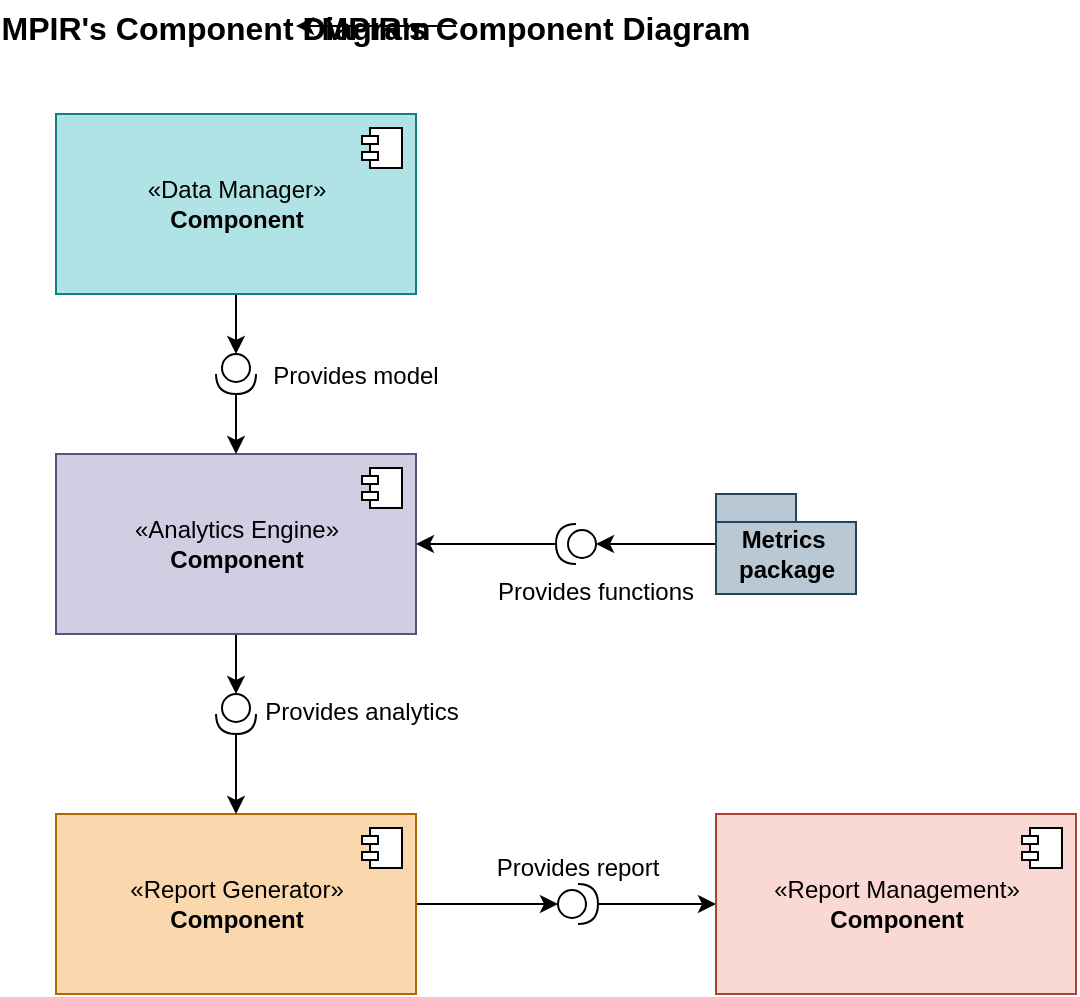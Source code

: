 <mxfile version="10.5.1" type="github"><diagram id="s8CuasdWftnU8fBlGj6R" name="Page-1"><mxGraphModel dx="918" dy="545" grid="1" gridSize="10" guides="1" tooltips="1" connect="1" arrows="1" fold="1" page="1" pageScale="1" pageWidth="827" pageHeight="1169" math="0" shadow="0"><root><mxCell id="0"/><mxCell id="1" parent="0"/><mxCell id="_A7j_k_zkKscURPdGGi4-32" value="" style="edgeStyle=orthogonalEdgeStyle;rounded=0;orthogonalLoop=1;jettySize=auto;html=1;entryX=0;entryY=0.5;entryDx=0;entryDy=0;entryPerimeter=0;" parent="1" source="_A7j_k_zkKscURPdGGi4-1" target="_A7j_k_zkKscURPdGGi4-9" edge="1"><mxGeometry relative="1" as="geometry"><mxPoint x="310" y="210" as="targetPoint"/></mxGeometry></mxCell><mxCell id="_A7j_k_zkKscURPdGGi4-1" value="«Data Manager»&lt;br&gt;&lt;b&gt;Component&lt;/b&gt;" style="html=1;fillColor=#b0e3e6;strokeColor=#0e8088;" parent="1" vertex="1"><mxGeometry x="220" y="100" width="180" height="90" as="geometry"/></mxCell><mxCell id="_A7j_k_zkKscURPdGGi4-2" value="" style="shape=component;jettyWidth=8;jettyHeight=4;" parent="_A7j_k_zkKscURPdGGi4-1" vertex="1"><mxGeometry x="1" width="20" height="20" relative="1" as="geometry"><mxPoint x="-27" y="7" as="offset"/></mxGeometry></mxCell><mxCell id="_A7j_k_zkKscURPdGGi4-30" value="«Data Manager»&lt;br&gt;&lt;b&gt;Component&lt;/b&gt;" style="html=1;" parent="1" vertex="1"><mxGeometry x="220" y="270" width="180" height="90" as="geometry"/></mxCell><mxCell id="_A7j_k_zkKscURPdGGi4-31" value="" style="shape=component;jettyWidth=8;jettyHeight=4;" parent="_A7j_k_zkKscURPdGGi4-30" vertex="1"><mxGeometry x="1" width="20" height="20" relative="1" as="geometry"><mxPoint x="-27" y="7" as="offset"/></mxGeometry></mxCell><mxCell id="_A7j_k_zkKscURPdGGi4-37" value="" style="edgeStyle=orthogonalEdgeStyle;rounded=0;orthogonalLoop=1;jettySize=auto;html=1;entryX=0;entryY=0.5;entryDx=0;entryDy=0;entryPerimeter=0;" parent="1" source="_A7j_k_zkKscURPdGGi4-3" target="_A7j_k_zkKscURPdGGi4-12" edge="1"><mxGeometry relative="1" as="geometry"/></mxCell><mxCell id="_A7j_k_zkKscURPdGGi4-3" value="«Analytics Engine»&lt;br&gt;&lt;b&gt;Component&lt;/b&gt;" style="html=1;fillColor=#d0cee2;strokeColor=#56517e;" parent="1" vertex="1"><mxGeometry x="220" y="270" width="180" height="90" as="geometry"/></mxCell><mxCell id="_A7j_k_zkKscURPdGGi4-4" value="" style="shape=component;jettyWidth=8;jettyHeight=4;" parent="_A7j_k_zkKscURPdGGi4-3" vertex="1"><mxGeometry x="1" width="20" height="20" relative="1" as="geometry"><mxPoint x="-27" y="7" as="offset"/></mxGeometry></mxCell><mxCell id="_A7j_k_zkKscURPdGGi4-38" value="" style="edgeStyle=orthogonalEdgeStyle;rounded=0;orthogonalLoop=1;jettySize=auto;html=1;" parent="1" source="_A7j_k_zkKscURPdGGi4-6" target="_A7j_k_zkKscURPdGGi4-20" edge="1"><mxGeometry relative="1" as="geometry"/></mxCell><mxCell id="_A7j_k_zkKscURPdGGi4-6" value="«Report Generator»&lt;br&gt;&lt;b&gt;Component&lt;/b&gt;" style="html=1;fillColor=#fad7ac;strokeColor=#b46504;" parent="1" vertex="1"><mxGeometry x="220" y="450" width="180" height="90" as="geometry"/></mxCell><mxCell id="_A7j_k_zkKscURPdGGi4-7" value="" style="shape=component;jettyWidth=8;jettyHeight=4;" parent="_A7j_k_zkKscURPdGGi4-6" vertex="1"><mxGeometry x="1" width="20" height="20" relative="1" as="geometry"><mxPoint x="-27" y="7" as="offset"/></mxGeometry></mxCell><mxCell id="_A7j_k_zkKscURPdGGi4-36" value="" style="edgeStyle=orthogonalEdgeStyle;rounded=0;orthogonalLoop=1;jettySize=auto;html=1;" parent="1" source="_A7j_k_zkKscURPdGGi4-8" target="_A7j_k_zkKscURPdGGi4-17" edge="1"><mxGeometry relative="1" as="geometry"/></mxCell><mxCell id="_A7j_k_zkKscURPdGGi4-8" value="Metrics&amp;nbsp;&lt;br&gt;package&lt;br&gt;" style="shape=folder;fontStyle=1;spacingTop=10;tabWidth=40;tabHeight=14;tabPosition=left;html=1;fillColor=#bac8d3;strokeColor=#23445d;" parent="1" vertex="1"><mxGeometry x="550" y="290" width="70" height="50" as="geometry"/></mxCell><mxCell id="_A7j_k_zkKscURPdGGi4-39" value="" style="edgeStyle=orthogonalEdgeStyle;rounded=0;orthogonalLoop=1;jettySize=auto;html=1;" parent="1" source="_A7j_k_zkKscURPdGGi4-9" target="_A7j_k_zkKscURPdGGi4-3" edge="1"><mxGeometry relative="1" as="geometry"/></mxCell><mxCell id="_A7j_k_zkKscURPdGGi4-9" value="" style="shape=providedRequiredInterface;html=1;verticalLabelPosition=bottom;rotation=90;" parent="1" vertex="1"><mxGeometry x="300" y="220" width="20" height="20" as="geometry"/></mxCell><mxCell id="_A7j_k_zkKscURPdGGi4-40" value="" style="edgeStyle=orthogonalEdgeStyle;rounded=0;orthogonalLoop=1;jettySize=auto;html=1;" parent="1" source="_A7j_k_zkKscURPdGGi4-12" target="_A7j_k_zkKscURPdGGi4-6" edge="1"><mxGeometry relative="1" as="geometry"/></mxCell><mxCell id="_A7j_k_zkKscURPdGGi4-12" value="" style="shape=providedRequiredInterface;html=1;verticalLabelPosition=bottom;rotation=90;" parent="1" vertex="1"><mxGeometry x="300" y="390" width="20" height="20" as="geometry"/></mxCell><mxCell id="_A7j_k_zkKscURPdGGi4-19" style="edgeStyle=orthogonalEdgeStyle;rounded=0;orthogonalLoop=1;jettySize=auto;html=1;" parent="1" source="_A7j_k_zkKscURPdGGi4-17" target="_A7j_k_zkKscURPdGGi4-3" edge="1"><mxGeometry relative="1" as="geometry"/></mxCell><mxCell id="_A7j_k_zkKscURPdGGi4-17" value="" style="shape=providedRequiredInterface;html=1;verticalLabelPosition=bottom;rotation=180;" parent="1" vertex="1"><mxGeometry x="470" y="305" width="20" height="20" as="geometry"/></mxCell><mxCell id="_A7j_k_zkKscURPdGGi4-23" value="" style="edgeStyle=orthogonalEdgeStyle;rounded=0;orthogonalLoop=1;jettySize=auto;html=1;" parent="1" source="_A7j_k_zkKscURPdGGi4-20" target="_A7j_k_zkKscURPdGGi4-21" edge="1"><mxGeometry relative="1" as="geometry"/></mxCell><mxCell id="_A7j_k_zkKscURPdGGi4-20" value="" style="shape=providedRequiredInterface;html=1;verticalLabelPosition=bottom;" parent="1" vertex="1"><mxGeometry x="471" y="485" width="20" height="20" as="geometry"/></mxCell><mxCell id="_A7j_k_zkKscURPdGGi4-21" value="«Report Management»&lt;br&gt;&lt;b&gt;Component&lt;/b&gt;" style="html=1;fillColor=#fad9d5;strokeColor=#ae4132;" parent="1" vertex="1"><mxGeometry x="550" y="450" width="180" height="90" as="geometry"/></mxCell><mxCell id="_A7j_k_zkKscURPdGGi4-22" value="" style="shape=component;jettyWidth=8;jettyHeight=4;" parent="_A7j_k_zkKscURPdGGi4-21" vertex="1"><mxGeometry x="1" width="20" height="20" relative="1" as="geometry"><mxPoint x="-27" y="7" as="offset"/></mxGeometry></mxCell><mxCell id="_A7j_k_zkKscURPdGGi4-25" value="Provides model" style="text;align=center;fontStyle=0;verticalAlign=middle;spacingLeft=3;spacingRight=3;strokeColor=none;rotatable=0;points=[[0,0.5],[1,0.5]];portConstraint=eastwest;" parent="1" vertex="1"><mxGeometry x="330" y="217" width="80" height="26" as="geometry"/></mxCell><mxCell id="_A7j_k_zkKscURPdGGi4-26" value="Provides analytics" style="text;align=center;fontStyle=0;verticalAlign=middle;spacingLeft=3;spacingRight=3;strokeColor=none;rotatable=0;points=[[0,0.5],[1,0.5]];portConstraint=eastwest;" parent="1" vertex="1"><mxGeometry x="333" y="385" width="80" height="26" as="geometry"/></mxCell><mxCell id="_A7j_k_zkKscURPdGGi4-27" value="Provides functions" style="text;align=center;fontStyle=0;verticalAlign=middle;spacingLeft=3;spacingRight=3;strokeColor=none;rotatable=0;points=[[0,0.5],[1,0.5]];portConstraint=eastwest;" parent="1" vertex="1"><mxGeometry x="450" y="325" width="80" height="26" as="geometry"/></mxCell><mxCell id="_A7j_k_zkKscURPdGGi4-28" value="Provides report" style="text;align=center;fontStyle=0;verticalAlign=middle;spacingLeft=3;spacingRight=3;strokeColor=none;rotatable=0;points=[[0,0.5],[1,0.5]];portConstraint=eastwest;" parent="1" vertex="1"><mxGeometry x="441" y="463" width="80" height="26" as="geometry"/></mxCell><mxCell id="j_-6lGbGqJj3twvAkbRe-2" value="" style="edgeStyle=orthogonalEdgeStyle;rounded=0;orthogonalLoop=1;jettySize=auto;html=1;fontSize=16;" edge="1" parent="1" source="_A7j_k_zkKscURPdGGi4-41" target="j_-6lGbGqJj3twvAkbRe-1"><mxGeometry relative="1" as="geometry"/></mxCell><mxCell id="_A7j_k_zkKscURPdGGi4-41" value="MPIR's Component Diagram" style="text;align=center;fontStyle=1;verticalAlign=middle;spacingLeft=3;spacingRight=3;strokeColor=none;rotatable=0;points=[[0,0.5],[1,0.5]];portConstraint=eastwest;fontSize=16;" parent="1" vertex="1"><mxGeometry x="420" y="43" width="80" height="26" as="geometry"/></mxCell><mxCell id="j_-6lGbGqJj3twvAkbRe-1" value="MPIR's Component Diagram" style="text;align=center;fontStyle=1;verticalAlign=middle;spacingLeft=3;spacingRight=3;strokeColor=none;rotatable=0;points=[[0,0.5],[1,0.5]];portConstraint=eastwest;fontSize=16;" vertex="1" parent="1"><mxGeometry x="260" y="43" width="80" height="26" as="geometry"/></mxCell></root></mxGraphModel></diagram></mxfile>